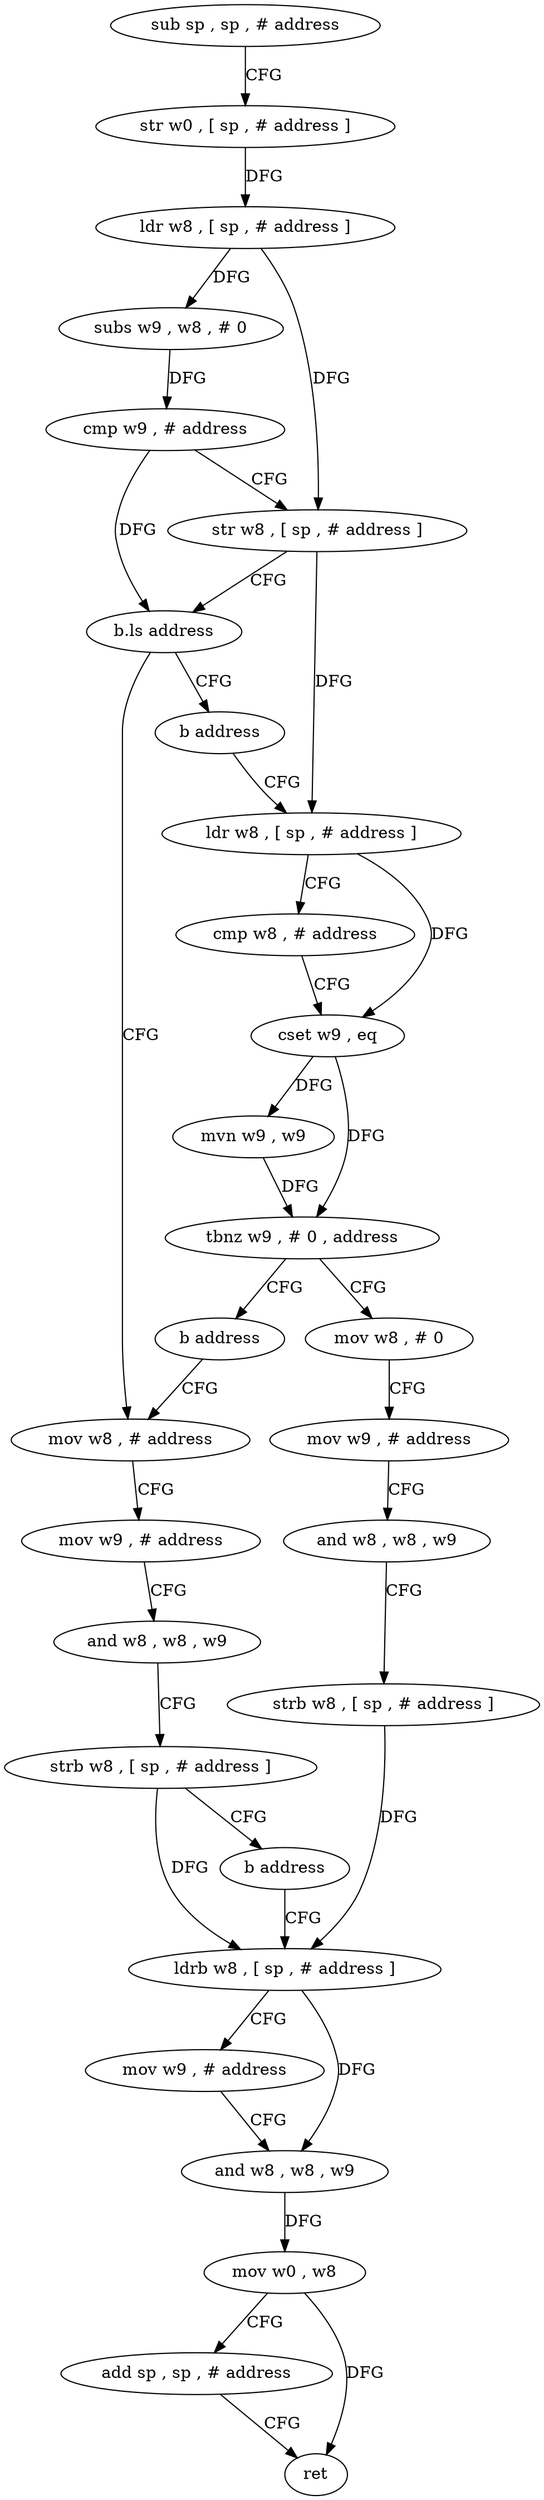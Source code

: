 digraph "func" {
"4243948" [label = "sub sp , sp , # address" ]
"4243952" [label = "str w0 , [ sp , # address ]" ]
"4243956" [label = "ldr w8 , [ sp , # address ]" ]
"4243960" [label = "subs w9 , w8 , # 0" ]
"4243964" [label = "cmp w9 , # address" ]
"4243968" [label = "str w8 , [ sp , # address ]" ]
"4243972" [label = "b.ls address" ]
"4244004" [label = "mov w8 , # address" ]
"4243976" [label = "b address" ]
"4244008" [label = "mov w9 , # address" ]
"4244012" [label = "and w8 , w8 , w9" ]
"4244016" [label = "strb w8 , [ sp , # address ]" ]
"4244020" [label = "b address" ]
"4244040" [label = "ldrb w8 , [ sp , # address ]" ]
"4243980" [label = "ldr w8 , [ sp , # address ]" ]
"4244044" [label = "mov w9 , # address" ]
"4244048" [label = "and w8 , w8 , w9" ]
"4244052" [label = "mov w0 , w8" ]
"4244056" [label = "add sp , sp , # address" ]
"4244060" [label = "ret" ]
"4243984" [label = "cmp w8 , # address" ]
"4243988" [label = "cset w9 , eq" ]
"4243992" [label = "mvn w9 , w9" ]
"4243996" [label = "tbnz w9 , # 0 , address" ]
"4244024" [label = "mov w8 , # 0" ]
"4244000" [label = "b address" ]
"4244028" [label = "mov w9 , # address" ]
"4244032" [label = "and w8 , w8 , w9" ]
"4244036" [label = "strb w8 , [ sp , # address ]" ]
"4243948" -> "4243952" [ label = "CFG" ]
"4243952" -> "4243956" [ label = "DFG" ]
"4243956" -> "4243960" [ label = "DFG" ]
"4243956" -> "4243968" [ label = "DFG" ]
"4243960" -> "4243964" [ label = "DFG" ]
"4243964" -> "4243968" [ label = "CFG" ]
"4243964" -> "4243972" [ label = "DFG" ]
"4243968" -> "4243972" [ label = "CFG" ]
"4243968" -> "4243980" [ label = "DFG" ]
"4243972" -> "4244004" [ label = "CFG" ]
"4243972" -> "4243976" [ label = "CFG" ]
"4244004" -> "4244008" [ label = "CFG" ]
"4243976" -> "4243980" [ label = "CFG" ]
"4244008" -> "4244012" [ label = "CFG" ]
"4244012" -> "4244016" [ label = "CFG" ]
"4244016" -> "4244020" [ label = "CFG" ]
"4244016" -> "4244040" [ label = "DFG" ]
"4244020" -> "4244040" [ label = "CFG" ]
"4244040" -> "4244044" [ label = "CFG" ]
"4244040" -> "4244048" [ label = "DFG" ]
"4243980" -> "4243984" [ label = "CFG" ]
"4243980" -> "4243988" [ label = "DFG" ]
"4244044" -> "4244048" [ label = "CFG" ]
"4244048" -> "4244052" [ label = "DFG" ]
"4244052" -> "4244056" [ label = "CFG" ]
"4244052" -> "4244060" [ label = "DFG" ]
"4244056" -> "4244060" [ label = "CFG" ]
"4243984" -> "4243988" [ label = "CFG" ]
"4243988" -> "4243992" [ label = "DFG" ]
"4243988" -> "4243996" [ label = "DFG" ]
"4243992" -> "4243996" [ label = "DFG" ]
"4243996" -> "4244024" [ label = "CFG" ]
"4243996" -> "4244000" [ label = "CFG" ]
"4244024" -> "4244028" [ label = "CFG" ]
"4244000" -> "4244004" [ label = "CFG" ]
"4244028" -> "4244032" [ label = "CFG" ]
"4244032" -> "4244036" [ label = "CFG" ]
"4244036" -> "4244040" [ label = "DFG" ]
}
